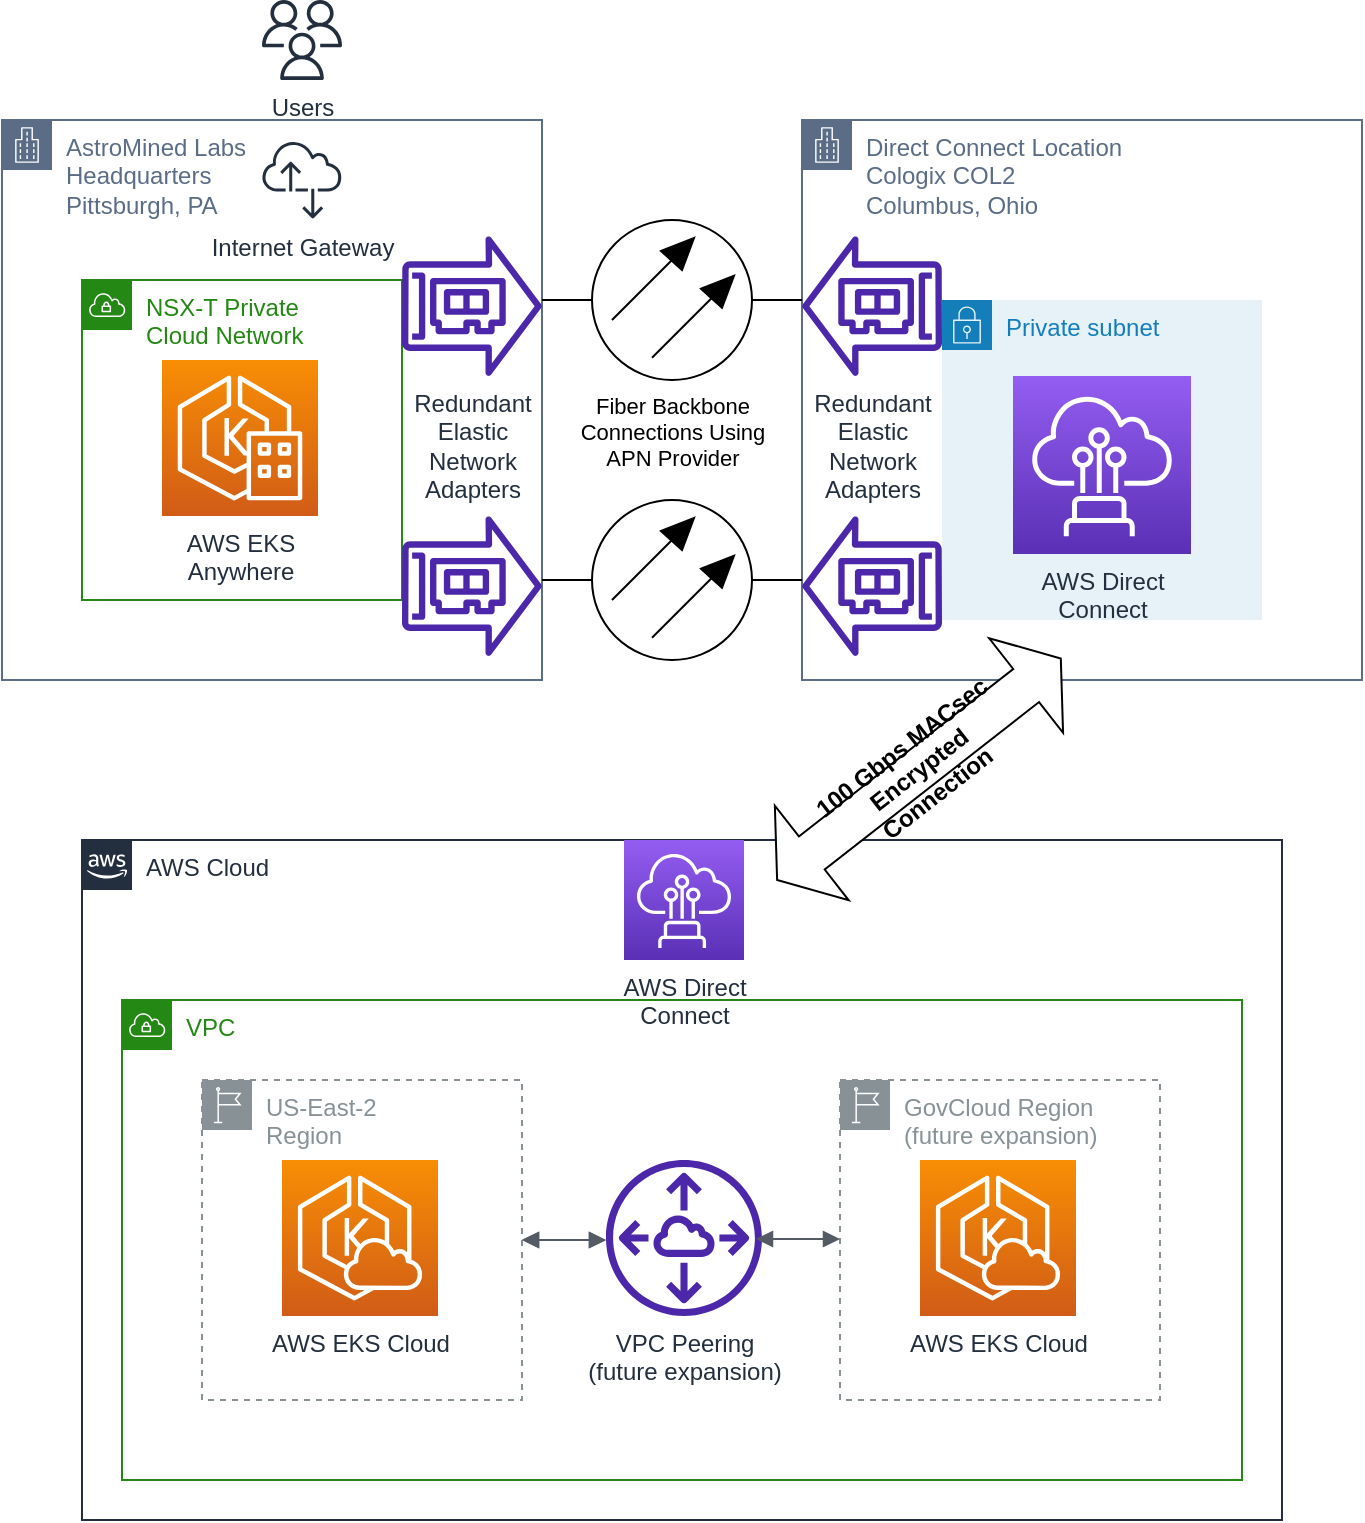 <mxfile version="17.4.6" type="github">
  <diagram id="nomdYBCZ-moeF6U-7X6A" name="Page-1">
    <mxGraphModel dx="2622" dy="1962" grid="1" gridSize="10" guides="1" tooltips="1" connect="1" arrows="1" fold="1" page="0" pageScale="1" pageWidth="827" pageHeight="1169" math="0" shadow="0">
      <root>
        <mxCell id="0" />
        <mxCell id="1" parent="0" />
        <mxCell id="c6Vy-CROt2XTyNM5Ch-J-2" value="AstroMined Labs&lt;br&gt;Headquarters&lt;br&gt;Pittsburgh, PA" style="points=[[0,0],[0.25,0],[0.5,0],[0.75,0],[1,0],[1,0.25],[1,0.5],[1,0.75],[1,1],[0.75,1],[0.5,1],[0.25,1],[0,1],[0,0.75],[0,0.5],[0,0.25]];outlineConnect=0;gradientColor=none;html=1;whiteSpace=wrap;fontSize=12;fontStyle=0;container=1;pointerEvents=0;collapsible=0;recursiveResize=0;shape=mxgraph.aws4.group;grIcon=mxgraph.aws4.group_corporate_data_center;strokeColor=#5A6C86;fillColor=none;verticalAlign=top;align=left;spacingLeft=30;fontColor=#5A6C86;dashed=0;" parent="1" vertex="1">
          <mxGeometry x="-1080" y="-840" width="270" height="280" as="geometry" />
        </mxCell>
        <mxCell id="5G6M97Ru5O6IGqaMy1Rf-36" value="Internet Gateway" style="outlineConnect=0;fontColor=#232F3E;gradientColor=none;fillColor=#232F3E;strokeColor=none;dashed=0;verticalLabelPosition=bottom;verticalAlign=top;align=center;html=1;fontSize=12;fontStyle=0;aspect=fixed;pointerEvents=1;shape=mxgraph.aws4.internet_alt2;" parent="c6Vy-CROt2XTyNM5Ch-J-2" vertex="1">
          <mxGeometry x="130" y="10" width="40" height="40" as="geometry" />
        </mxCell>
        <mxCell id="5G6M97Ru5O6IGqaMy1Rf-23" value="NSX-T Private&lt;br&gt;Cloud Network" style="points=[[0,0],[0.25,0],[0.5,0],[0.75,0],[1,0],[1,0.25],[1,0.5],[1,0.75],[1,1],[0.75,1],[0.5,1],[0.25,1],[0,1],[0,0.75],[0,0.5],[0,0.25]];outlineConnect=0;gradientColor=none;html=1;whiteSpace=wrap;fontSize=12;fontStyle=0;shape=mxgraph.aws4.group;grIcon=mxgraph.aws4.group_vpc;strokeColor=#248814;fillColor=none;verticalAlign=top;align=left;spacingLeft=30;dashed=0;fontColor=#248814;" parent="c6Vy-CROt2XTyNM5Ch-J-2" vertex="1">
          <mxGeometry x="40" y="80" width="160" height="160" as="geometry" />
        </mxCell>
        <mxCell id="c6Vy-CROt2XTyNM5Ch-J-1" value="AWS EKS&lt;br&gt;Anywhere" style="sketch=0;points=[[0,0,0],[0.25,0,0],[0.5,0,0],[0.75,0,0],[1,0,0],[0,1,0],[0.25,1,0],[0.5,1,0],[0.75,1,0],[1,1,0],[0,0.25,0],[0,0.5,0],[0,0.75,0],[1,0.25,0],[1,0.5,0],[1,0.75,0]];outlineConnect=0;fontColor=#232F3E;gradientColor=#F78E04;gradientDirection=north;fillColor=#D05C17;strokeColor=#ffffff;dashed=0;verticalLabelPosition=bottom;verticalAlign=top;align=center;html=1;fontSize=12;fontStyle=0;aspect=fixed;shape=mxgraph.aws4.resourceIcon;resIcon=mxgraph.aws4.eks_anywhere;" parent="c6Vy-CROt2XTyNM5Ch-J-2" vertex="1">
          <mxGeometry x="80" y="120" width="78" height="78" as="geometry" />
        </mxCell>
        <mxCell id="FXeQruwCXEqg5UkFwVaG-40" value="Redundant&lt;br&gt;Elastic&lt;br&gt;Network&lt;br&gt;Adapters" style="sketch=0;outlineConnect=0;fontColor=#232F3E;gradientColor=none;fillColor=#4D27AA;strokeColor=none;dashed=0;verticalLabelPosition=bottom;verticalAlign=top;align=center;html=1;fontSize=12;fontStyle=0;aspect=fixed;pointerEvents=1;shape=mxgraph.aws4.elastic_network_adapter;" vertex="1" parent="c6Vy-CROt2XTyNM5Ch-J-2">
          <mxGeometry x="200" y="58" width="70" height="70" as="geometry" />
        </mxCell>
        <mxCell id="FXeQruwCXEqg5UkFwVaG-41" value="" style="sketch=0;outlineConnect=0;fontColor=#232F3E;gradientColor=none;fillColor=#4D27AA;strokeColor=none;dashed=0;verticalLabelPosition=bottom;verticalAlign=top;align=center;html=1;fontSize=12;fontStyle=0;aspect=fixed;pointerEvents=1;shape=mxgraph.aws4.elastic_network_adapter;" vertex="1" parent="c6Vy-CROt2XTyNM5Ch-J-2">
          <mxGeometry x="200" y="198" width="70" height="70" as="geometry" />
        </mxCell>
        <mxCell id="5G6M97Ru5O6IGqaMy1Rf-37" value="Users" style="outlineConnect=0;fontColor=#232F3E;gradientColor=none;fillColor=#232F3E;strokeColor=none;dashed=0;verticalLabelPosition=bottom;verticalAlign=top;align=center;html=1;fontSize=12;fontStyle=0;aspect=fixed;pointerEvents=1;shape=mxgraph.aws4.users;" parent="1" vertex="1">
          <mxGeometry x="-950" y="-900" width="40" height="40" as="geometry" />
        </mxCell>
        <mxCell id="FXeQruwCXEqg5UkFwVaG-1" value="AWS Cloud" style="points=[[0,0],[0.25,0],[0.5,0],[0.75,0],[1,0],[1,0.25],[1,0.5],[1,0.75],[1,1],[0.75,1],[0.5,1],[0.25,1],[0,1],[0,0.75],[0,0.5],[0,0.25]];outlineConnect=0;gradientColor=none;html=1;whiteSpace=wrap;fontSize=12;fontStyle=0;shape=mxgraph.aws4.group;grIcon=mxgraph.aws4.group_aws_cloud_alt;strokeColor=#232F3E;verticalAlign=top;align=left;spacingLeft=30;fontColor=#232F3E;dashed=0;fillColor=none;" vertex="1" parent="1">
          <mxGeometry x="-1040" y="-480" width="600" height="340" as="geometry" />
        </mxCell>
        <mxCell id="FXeQruwCXEqg5UkFwVaG-2" value="VPC" style="points=[[0,0],[0.25,0],[0.5,0],[0.75,0],[1,0],[1,0.25],[1,0.5],[1,0.75],[1,1],[0.75,1],[0.5,1],[0.25,1],[0,1],[0,0.75],[0,0.5],[0,0.25]];outlineConnect=0;gradientColor=none;html=1;whiteSpace=wrap;fontSize=12;fontStyle=0;shape=mxgraph.aws4.group;grIcon=mxgraph.aws4.group_vpc;strokeColor=#248814;fillColor=none;verticalAlign=top;align=left;spacingLeft=30;dashed=0;fontColor=#248814;" vertex="1" parent="1">
          <mxGeometry x="-1020" y="-400" width="560" height="240" as="geometry" />
        </mxCell>
        <mxCell id="FXeQruwCXEqg5UkFwVaG-27" value="US-East-2&lt;br&gt;Region" style="sketch=0;outlineConnect=0;gradientColor=none;html=1;whiteSpace=wrap;fontSize=12;fontStyle=0;shape=mxgraph.aws4.group;grIcon=mxgraph.aws4.group_region;strokeColor=#879196;fillColor=none;verticalAlign=top;align=left;spacingLeft=30;fontColor=#879196;dashed=1;" vertex="1" parent="1">
          <mxGeometry x="-980" y="-360" width="160" height="160" as="geometry" />
        </mxCell>
        <mxCell id="FXeQruwCXEqg5UkFwVaG-25" value="AWS EKS Cloud" style="sketch=0;points=[[0,0,0],[0.25,0,0],[0.5,0,0],[0.75,0,0],[1,0,0],[0,1,0],[0.25,1,0],[0.5,1,0],[0.75,1,0],[1,1,0],[0,0.25,0],[0,0.5,0],[0,0.75,0],[1,0.25,0],[1,0.5,0],[1,0.75,0]];outlineConnect=0;fontColor=#232F3E;gradientColor=#F78E04;gradientDirection=north;fillColor=#D05C17;strokeColor=#ffffff;dashed=0;verticalLabelPosition=bottom;verticalAlign=top;align=center;html=1;fontSize=12;fontStyle=0;aspect=fixed;shape=mxgraph.aws4.resourceIcon;resIcon=mxgraph.aws4.eks_cloud;" vertex="1" parent="1">
          <mxGeometry x="-940" y="-320" width="78" height="78" as="geometry" />
        </mxCell>
        <mxCell id="FXeQruwCXEqg5UkFwVaG-29" value="GovCloud Region&lt;br&gt;(future expansion)" style="sketch=0;outlineConnect=0;gradientColor=none;html=1;whiteSpace=wrap;fontSize=12;fontStyle=0;shape=mxgraph.aws4.group;grIcon=mxgraph.aws4.group_region;strokeColor=#879196;fillColor=none;verticalAlign=top;align=left;spacingLeft=30;fontColor=#879196;dashed=1;" vertex="1" parent="1">
          <mxGeometry x="-661" y="-360" width="160" height="160" as="geometry" />
        </mxCell>
        <mxCell id="FXeQruwCXEqg5UkFwVaG-28" value="AWS EKS Cloud" style="sketch=0;points=[[0,0,0],[0.25,0,0],[0.5,0,0],[0.75,0,0],[1,0,0],[0,1,0],[0.25,1,0],[0.5,1,0],[0.75,1,0],[1,1,0],[0,0.25,0],[0,0.5,0],[0,0.75,0],[1,0.25,0],[1,0.5,0],[1,0.75,0]];outlineConnect=0;fontColor=#232F3E;gradientColor=#F78E04;gradientDirection=north;fillColor=#D05C17;strokeColor=#ffffff;dashed=0;verticalLabelPosition=bottom;verticalAlign=top;align=center;html=1;fontSize=12;fontStyle=0;aspect=fixed;shape=mxgraph.aws4.resourceIcon;resIcon=mxgraph.aws4.eks_cloud;" vertex="1" parent="1">
          <mxGeometry x="-621" y="-320" width="78" height="78" as="geometry" />
        </mxCell>
        <mxCell id="FXeQruwCXEqg5UkFwVaG-30" value="VPC Peering&lt;br&gt;(future expansion)" style="sketch=0;outlineConnect=0;fontColor=#232F3E;gradientColor=none;fillColor=#4D27AA;strokeColor=none;dashed=0;verticalLabelPosition=bottom;verticalAlign=top;align=center;html=1;fontSize=12;fontStyle=0;aspect=fixed;pointerEvents=1;shape=mxgraph.aws4.peering;" vertex="1" parent="1">
          <mxGeometry x="-778" y="-320" width="78" height="78" as="geometry" />
        </mxCell>
        <mxCell id="FXeQruwCXEqg5UkFwVaG-31" value="" style="edgeStyle=orthogonalEdgeStyle;html=1;endArrow=block;elbow=vertical;startArrow=block;startFill=1;endFill=1;strokeColor=#545B64;rounded=0;fontSize=11;" edge="1" parent="1" source="FXeQruwCXEqg5UkFwVaG-27">
          <mxGeometry width="100" relative="1" as="geometry">
            <mxPoint x="-810" y="-280" as="sourcePoint" />
            <mxPoint x="-778" y="-280" as="targetPoint" />
          </mxGeometry>
        </mxCell>
        <mxCell id="FXeQruwCXEqg5UkFwVaG-33" value="" style="edgeStyle=orthogonalEdgeStyle;html=1;endArrow=block;elbow=vertical;startArrow=block;startFill=1;endFill=1;strokeColor=#545B64;rounded=0;fontSize=11;" edge="1" parent="1">
          <mxGeometry width="100" relative="1" as="geometry">
            <mxPoint x="-820" y="-280" as="sourcePoint" />
            <mxPoint x="-778" y="-280" as="targetPoint" />
          </mxGeometry>
        </mxCell>
        <mxCell id="FXeQruwCXEqg5UkFwVaG-38" value="" style="edgeStyle=orthogonalEdgeStyle;html=1;endArrow=block;elbow=vertical;startArrow=block;startFill=1;endFill=1;strokeColor=#545B64;rounded=0;fontSize=11;" edge="1" parent="1">
          <mxGeometry width="100" relative="1" as="geometry">
            <mxPoint x="-703" y="-280.5" as="sourcePoint" />
            <mxPoint x="-661" y="-280.5" as="targetPoint" />
          </mxGeometry>
        </mxCell>
        <mxCell id="FXeQruwCXEqg5UkFwVaG-42" value="Direct Connect Location&lt;br&gt;Cologix COL2&lt;br&gt;Columbus, Ohio" style="points=[[0,0],[0.25,0],[0.5,0],[0.75,0],[1,0],[1,0.25],[1,0.5],[1,0.75],[1,1],[0.75,1],[0.5,1],[0.25,1],[0,1],[0,0.75],[0,0.5],[0,0.25]];outlineConnect=0;gradientColor=none;html=1;whiteSpace=wrap;fontSize=12;fontStyle=0;container=1;pointerEvents=0;collapsible=0;recursiveResize=0;shape=mxgraph.aws4.group;grIcon=mxgraph.aws4.group_corporate_data_center;strokeColor=#5A6C86;fillColor=none;verticalAlign=top;align=left;spacingLeft=30;fontColor=#5A6C86;dashed=0;" vertex="1" parent="1">
          <mxGeometry x="-680" y="-840" width="280" height="280" as="geometry" />
        </mxCell>
        <mxCell id="FXeQruwCXEqg5UkFwVaG-43" value="" style="sketch=0;outlineConnect=0;fontColor=#232F3E;gradientColor=none;fillColor=#4D27AA;strokeColor=none;dashed=0;verticalLabelPosition=bottom;verticalAlign=top;align=center;html=1;fontSize=12;fontStyle=0;aspect=fixed;pointerEvents=1;shape=mxgraph.aws4.elastic_network_adapter;flipH=1;" vertex="1" parent="FXeQruwCXEqg5UkFwVaG-42">
          <mxGeometry y="198" width="70" height="70" as="geometry" />
        </mxCell>
        <mxCell id="FXeQruwCXEqg5UkFwVaG-44" value="Redundant&lt;br&gt;Elastic&lt;br&gt;Network&lt;br&gt;Adapters" style="sketch=0;outlineConnect=0;fontColor=#232F3E;gradientColor=none;fillColor=#4D27AA;strokeColor=none;dashed=0;verticalLabelPosition=bottom;verticalAlign=top;align=center;html=1;fontSize=12;fontStyle=0;aspect=fixed;pointerEvents=1;shape=mxgraph.aws4.elastic_network_adapter;flipH=1;" vertex="1" parent="FXeQruwCXEqg5UkFwVaG-42">
          <mxGeometry y="58" width="70" height="70" as="geometry" />
        </mxCell>
        <mxCell id="FXeQruwCXEqg5UkFwVaG-47" value="Private subnet" style="points=[[0,0],[0.25,0],[0.5,0],[0.75,0],[1,0],[1,0.25],[1,0.5],[1,0.75],[1,1],[0.75,1],[0.5,1],[0.25,1],[0,1],[0,0.75],[0,0.5],[0,0.25]];outlineConnect=0;gradientColor=none;html=1;whiteSpace=wrap;fontSize=12;fontStyle=0;container=1;pointerEvents=0;collapsible=0;recursiveResize=0;shape=mxgraph.aws4.group;grIcon=mxgraph.aws4.group_security_group;grStroke=0;strokeColor=#147EBA;fillColor=#E6F2F8;verticalAlign=top;align=left;spacingLeft=30;fontColor=#147EBA;dashed=0;" vertex="1" parent="FXeQruwCXEqg5UkFwVaG-42">
          <mxGeometry x="70" y="90" width="160" height="160" as="geometry" />
        </mxCell>
        <mxCell id="FXeQruwCXEqg5UkFwVaG-48" value="AWS Direct&lt;br&gt;Connect" style="sketch=0;points=[[0,0,0],[0.25,0,0],[0.5,0,0],[0.75,0,0],[1,0,0],[0,1,0],[0.25,1,0],[0.5,1,0],[0.75,1,0],[1,1,0],[0,0.25,0],[0,0.5,0],[0,0.75,0],[1,0.25,0],[1,0.5,0],[1,0.75,0]];outlineConnect=0;fontColor=#232F3E;gradientColor=#945DF2;gradientDirection=north;fillColor=#5A30B5;strokeColor=#ffffff;dashed=0;verticalLabelPosition=bottom;verticalAlign=top;align=center;html=1;fontSize=12;fontStyle=0;aspect=fixed;shape=mxgraph.aws4.resourceIcon;resIcon=mxgraph.aws4.direct_connect;" vertex="1" parent="FXeQruwCXEqg5UkFwVaG-47">
          <mxGeometry x="35.5" y="38" width="89" height="89" as="geometry" />
        </mxCell>
        <mxCell id="FXeQruwCXEqg5UkFwVaG-45" value="Fiber Backbone&lt;br&gt;Connections Using&lt;br&gt;APN Provider" style="verticalLabelPosition=bottom;shadow=0;dashed=0;align=center;html=1;verticalAlign=top;shape=mxgraph.electrical.transmission.optical_fiber;fontSize=11;" vertex="1" parent="1">
          <mxGeometry x="-810" y="-790" width="130" height="80" as="geometry" />
        </mxCell>
        <mxCell id="FXeQruwCXEqg5UkFwVaG-46" value="" style="verticalLabelPosition=bottom;shadow=0;dashed=0;align=center;html=1;verticalAlign=top;shape=mxgraph.electrical.transmission.optical_fiber;fontSize=11;" vertex="1" parent="1">
          <mxGeometry x="-810" y="-650" width="130" height="80" as="geometry" />
        </mxCell>
        <mxCell id="FXeQruwCXEqg5UkFwVaG-49" value="AWS Direct&lt;br&gt;Connect" style="sketch=0;points=[[0,0,0],[0.25,0,0],[0.5,0,0],[0.75,0,0],[1,0,0],[0,1,0],[0.25,1,0],[0.5,1,0],[0.75,1,0],[1,1,0],[0,0.25,0],[0,0.5,0],[0,0.75,0],[1,0.25,0],[1,0.5,0],[1,0.75,0]];outlineConnect=0;fontColor=#232F3E;gradientColor=#945DF2;gradientDirection=north;fillColor=#5A30B5;strokeColor=#ffffff;dashed=0;verticalLabelPosition=bottom;verticalAlign=top;align=center;html=1;fontSize=12;fontStyle=0;aspect=fixed;shape=mxgraph.aws4.resourceIcon;resIcon=mxgraph.aws4.direct_connect;" vertex="1" parent="1">
          <mxGeometry x="-769" y="-480" width="60" height="60" as="geometry" />
        </mxCell>
        <mxCell id="FXeQruwCXEqg5UkFwVaG-50" value="&lt;font style=&quot;font-size: 12px&quot;&gt;&lt;b&gt;100 Gbps MACsec&lt;br&gt;Encrypted&lt;br&gt;Connection&lt;/b&gt;&lt;/font&gt;" style="html=1;shadow=0;dashed=0;align=center;verticalAlign=middle;shape=mxgraph.arrows2.twoWayArrow;dy=0.65;dx=22;fontSize=11;rotation=322;" vertex="1" parent="1">
          <mxGeometry x="-711.52" y="-545.37" width="180" height="60" as="geometry" />
        </mxCell>
      </root>
    </mxGraphModel>
  </diagram>
</mxfile>
